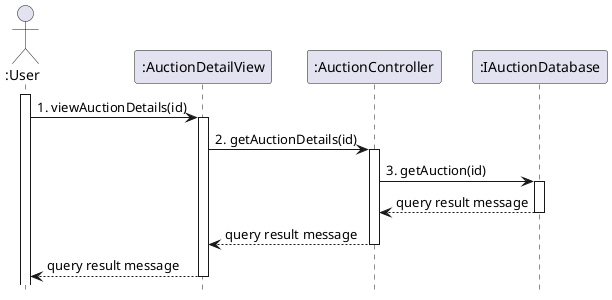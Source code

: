 @startuml 
hide footbox

actor ":User" as User
participant ":AuctionDetailView" as AuctionView
participant ":AuctionController" as SearchController
participant ":IAuctionDatabase" as Auction

User ++
  User -> AuctionView: 1. viewAuctionDetails(id)
  activate AuctionView
    AuctionView -> SearchController: 2. getAuctionDetails(id)
    activate SearchController
      SearchController -> Auction: 3. getAuction(id)
        activate Auction
          Auction --> SearchController: query result message
        deactivate Auction
      SearchController --> AuctionView: query result message
    deactivate SearchController
    AuctionView --> User: query result message
  deactivate AuctionView

@enduml